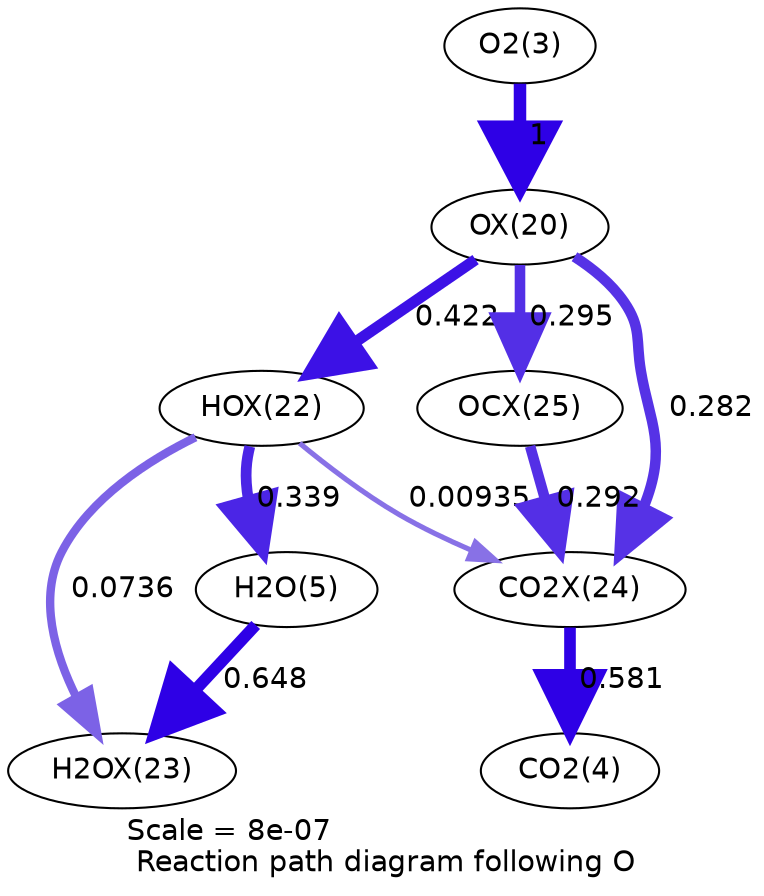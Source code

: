 digraph reaction_paths {
center=1;
s5 -> s23[fontname="Helvetica", penwidth=6, arrowsize=3, color="0.7, 1.5, 0.9"
, label=" 1"];
s23 -> s25[fontname="Helvetica", penwidth=5.35, arrowsize=2.67, color="0.7, 0.922, 0.9"
, label=" 0.422"];
s23 -> s28[fontname="Helvetica", penwidth=5.08, arrowsize=2.54, color="0.7, 0.795, 0.9"
, label=" 0.295"];
s23 -> s27[fontname="Helvetica", penwidth=5.05, arrowsize=2.52, color="0.7, 0.782, 0.9"
, label=" 0.282"];
s25 -> s7[fontname="Helvetica", penwidth=5.18, arrowsize=2.59, color="0.7, 0.839, 0.9"
, label=" 0.339"];
s25 -> s26[fontname="Helvetica", penwidth=4.03, arrowsize=2.01, color="0.7, 0.574, 0.9"
, label=" 0.0736"];
s25 -> s27[fontname="Helvetica", penwidth=2.47, arrowsize=1.24, color="0.7, 0.509, 0.9"
, label=" 0.00935"];
s7 -> s26[fontname="Helvetica", penwidth=5.67, arrowsize=2.84, color="0.7, 1.15, 0.9"
, label=" 0.648"];
s28 -> s27[fontname="Helvetica", penwidth=5.07, arrowsize=2.53, color="0.7, 0.792, 0.9"
, label=" 0.292"];
s27 -> s6[fontname="Helvetica", penwidth=5.59, arrowsize=2.79, color="0.7, 1.08, 0.9"
, label=" 0.581"];
s5 [ fontname="Helvetica", label="O2(3)"];
s6 [ fontname="Helvetica", label="CO2(4)"];
s7 [ fontname="Helvetica", label="H2O(5)"];
s23 [ fontname="Helvetica", label="OX(20)"];
s25 [ fontname="Helvetica", label="HOX(22)"];
s26 [ fontname="Helvetica", label="H2OX(23)"];
s27 [ fontname="Helvetica", label="CO2X(24)"];
s28 [ fontname="Helvetica", label="OCX(25)"];
 label = "Scale = 8e-07\l Reaction path diagram following O";
 fontname = "Helvetica";
}
